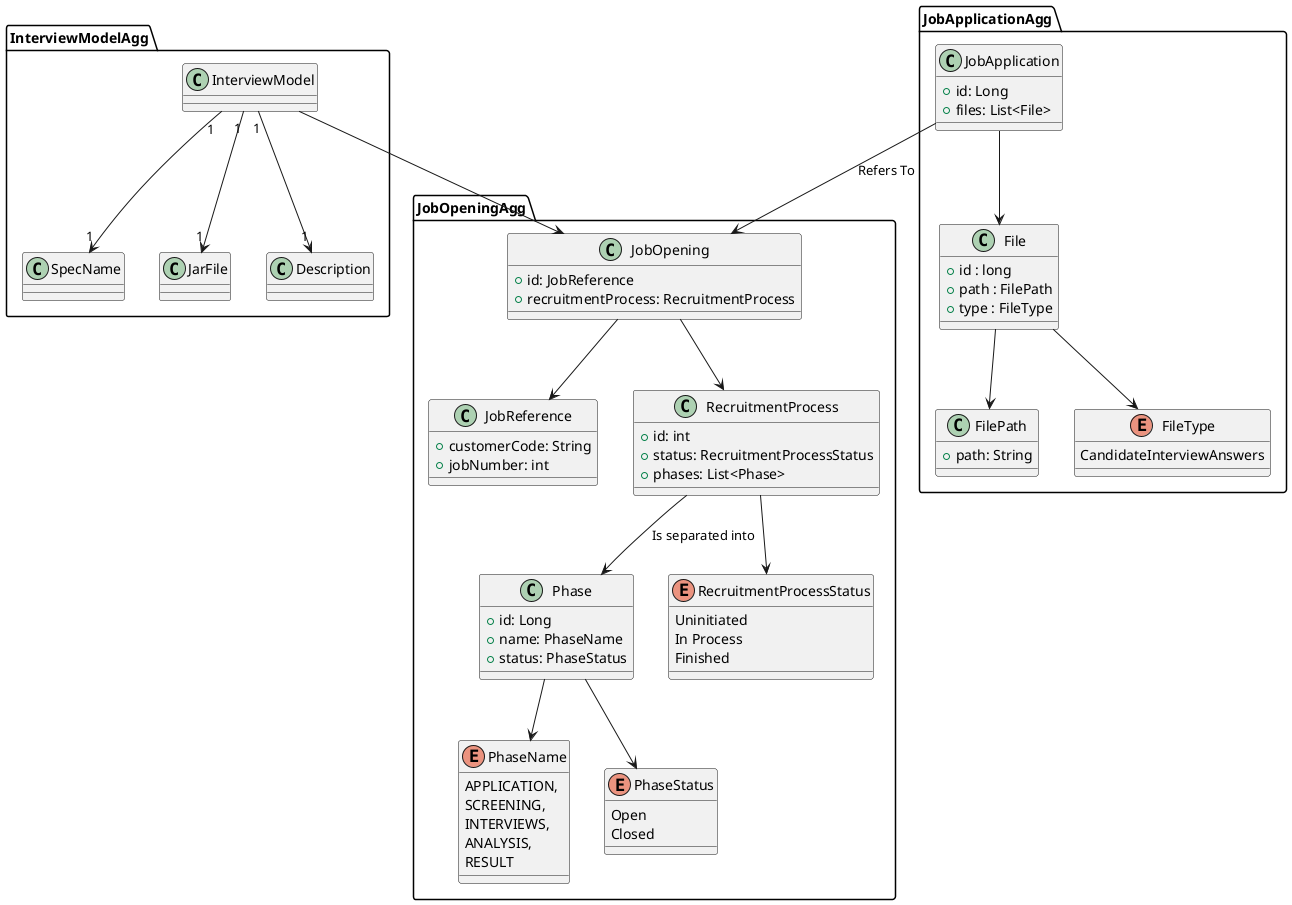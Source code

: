 @startuml DomainModel


package InterviewModelAgg  {
    
    class InterviewModel{

    }
    
    
    class SpecName{


    }
    
    
    class JarFile{


    }
    
    
    class Description{


    }

    InterviewModel"1"-->"1"JarFile
    InterviewModel"1"-->"1"SpecName
    InterviewModel"1"-->"1"Description


}
package JobApplicationAgg {

    class JobApplication {
        +id: Long
        +files: List<File>
    }

    class File
    {
        +id : long
        +path : FilePath
        +type : FileType
    }

    class FilePath {
        +path: String
    }

    enum FileType
    {
        CandidateInterviewAnswers
        
    }

    JobApplication --> File

    File --> FilePath
    File --> FileType
}
package JobOpeningAgg {

    class JobOpening {
        +id: JobReference
        +recruitmentProcess: RecruitmentProcess
    }

    class JobReference {
        +customerCode: String
        +jobNumber: int

    }

    class RecruitmentProcess {
        +id: int
        +status: RecruitmentProcessStatus
        +phases: List<Phase>
    }

    class Phase {
        +id: Long
        +name: PhaseName
        +status: PhaseStatus
    }

    enum PhaseName {
            APPLICATION,
            SCREENING,
            INTERVIEWS,
            ANALYSIS,
            RESULT
    }

    enum PhaseStatus {
        Open
        Closed
    }

    enum RecruitmentProcessStatus {
        Uninitiated
        In Process
        Finished
    }

    JobOpening --> RecruitmentProcess
    RecruitmentProcess --> RecruitmentProcessStatus
    RecruitmentProcess --> Phase : "Is separated into"
    Phase --> PhaseName
    Phase --> PhaseStatus

    JobOpening --> JobReference


    InterviewModel --> JobOpening
}

JobApplication --> JobOpening : Refers To
@enduml
